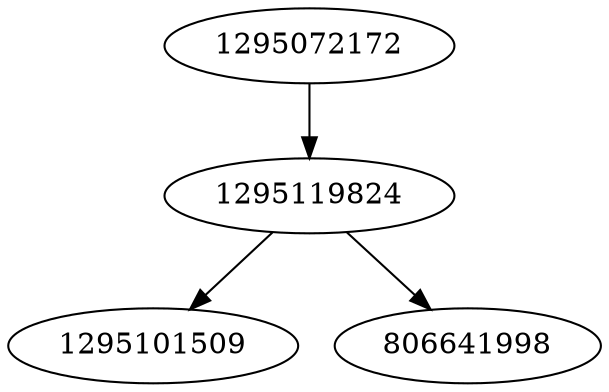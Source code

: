 strict digraph  {
1295119824;
1295072172;
1295101509;
806641998;
1295119824 -> 806641998;
1295119824 -> 1295101509;
1295072172 -> 1295119824;
}
